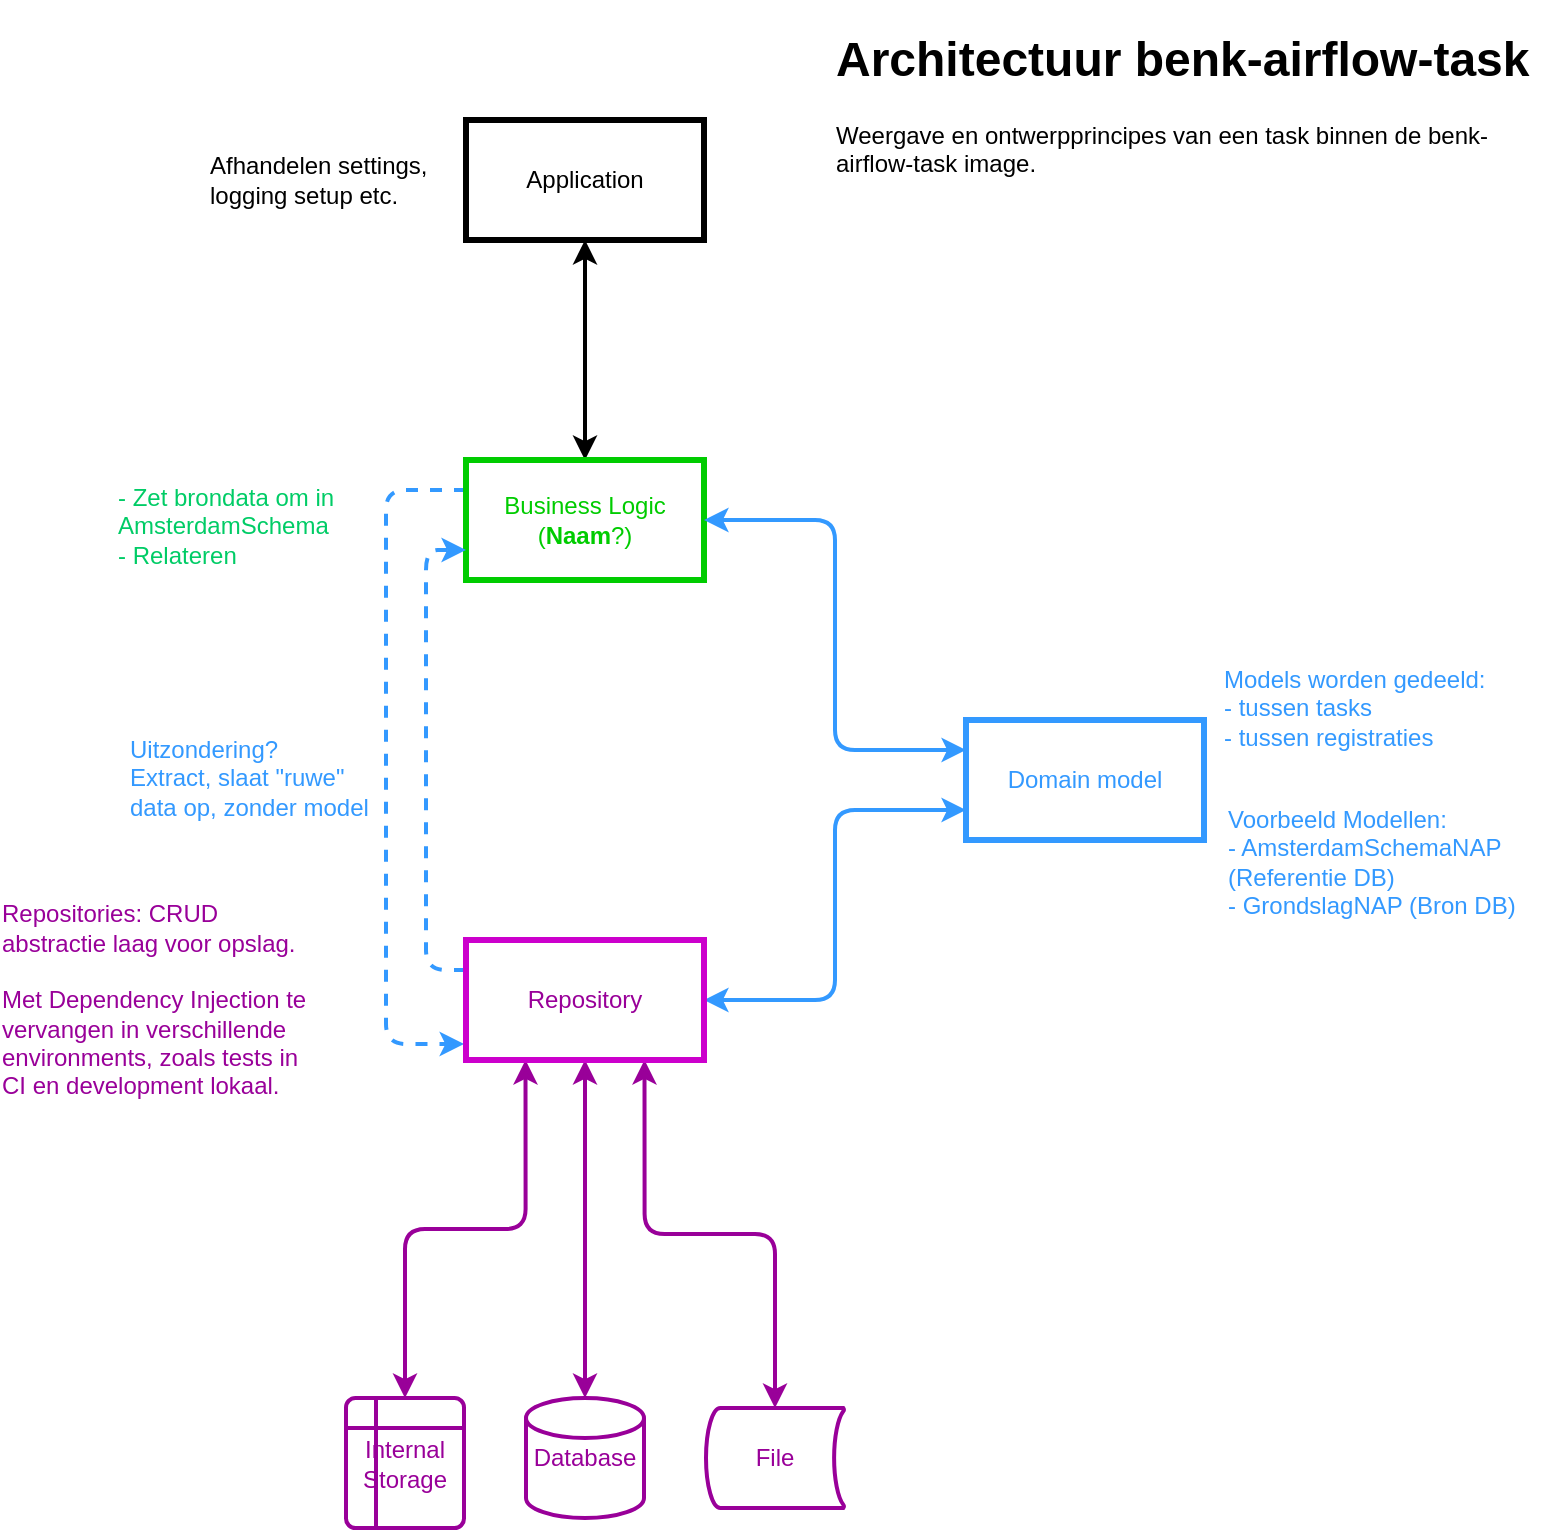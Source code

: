 <mxfile version="18.0.2" type="device"><diagram id="XV1WRbsD_eW0EVU75Rmp" name="Page-1"><mxGraphModel dx="2014" dy="2306" grid="1" gridSize="10" guides="1" tooltips="1" connect="1" arrows="1" fold="1" page="1" pageScale="1" pageWidth="827" pageHeight="1169" math="0" shadow="0"><root><mxCell id="0"/><mxCell id="1" parent="0"/><mxCell id="6iv-6gSPaU-PgOjpMxg4-1" value="&lt;h1&gt;Architectuur benk-airflow-task&lt;/h1&gt;&lt;p&gt;Weergave en ontwerpprincipes van een task binnen de benk-airflow-task image.&lt;/p&gt;" style="text;html=1;strokeColor=none;fillColor=none;spacing=5;spacingTop=-20;whiteSpace=wrap;overflow=hidden;rounded=0;" parent="1" vertex="1"><mxGeometry x="460" width="360" height="120" as="geometry"/></mxCell><mxCell id="6iv-6gSPaU-PgOjpMxg4-13" style="edgeStyle=orthogonalEdgeStyle;rounded=1;orthogonalLoop=1;jettySize=auto;html=1;exitX=0.5;exitY=1;exitDx=0;exitDy=0;entryX=0.5;entryY=0;entryDx=0;entryDy=0;startArrow=classic;startFill=1;strokeWidth=2;" parent="1" source="6iv-6gSPaU-PgOjpMxg4-2" target="6iv-6gSPaU-PgOjpMxg4-4" edge="1"><mxGeometry relative="1" as="geometry"/></mxCell><mxCell id="6iv-6gSPaU-PgOjpMxg4-2" value="Application" style="rounded=0;whiteSpace=wrap;html=1;strokeWidth=3;" parent="1" vertex="1"><mxGeometry x="280" y="50" width="119" height="60" as="geometry"/></mxCell><mxCell id="6iv-6gSPaU-PgOjpMxg4-29" style="edgeStyle=orthogonalEdgeStyle;rounded=1;orthogonalLoop=1;jettySize=auto;html=1;exitX=0;exitY=0.25;exitDx=0;exitDy=0;entryX=-0.008;entryY=0.867;entryDx=0;entryDy=0;entryPerimeter=0;dashed=1;fontColor=#000000;startArrow=none;startFill=0;strokeColor=#3399FF;strokeWidth=2;" parent="1" source="6iv-6gSPaU-PgOjpMxg4-4" target="6iv-6gSPaU-PgOjpMxg4-5" edge="1"><mxGeometry relative="1" as="geometry"><Array as="points"><mxPoint x="240" y="235"/><mxPoint x="240" y="512"/></Array></mxGeometry></mxCell><mxCell id="6iv-6gSPaU-PgOjpMxg4-4" value="Business Logic&lt;br&gt;(&lt;b&gt;Naam&lt;/b&gt;?)" style="rounded=0;whiteSpace=wrap;html=1;strokeWidth=3;strokeColor=#00CC00;fontColor=#00CC00;" parent="1" vertex="1"><mxGeometry x="280" y="220" width="119" height="60" as="geometry"/></mxCell><mxCell id="6iv-6gSPaU-PgOjpMxg4-11" style="edgeStyle=orthogonalEdgeStyle;rounded=1;orthogonalLoop=1;jettySize=auto;html=1;strokeWidth=2;startArrow=classic;startFill=1;entryX=0;entryY=0.75;entryDx=0;entryDy=0;fontColor=#3399FF;strokeColor=#3399FF;" parent="1" source="6iv-6gSPaU-PgOjpMxg4-5" target="6iv-6gSPaU-PgOjpMxg4-10" edge="1"><mxGeometry relative="1" as="geometry"><mxPoint x="570" y="419" as="targetPoint"/></mxGeometry></mxCell><mxCell id="6iv-6gSPaU-PgOjpMxg4-15" style="edgeStyle=orthogonalEdgeStyle;rounded=1;orthogonalLoop=1;jettySize=auto;html=1;exitX=0.75;exitY=1;exitDx=0;exitDy=0;startArrow=classic;startFill=1;strokeWidth=2;strokeColor=#990099;" parent="1" source="6iv-6gSPaU-PgOjpMxg4-5" target="6iv-6gSPaU-PgOjpMxg4-8" edge="1"><mxGeometry relative="1" as="geometry"/></mxCell><mxCell id="6iv-6gSPaU-PgOjpMxg4-16" style="edgeStyle=orthogonalEdgeStyle;rounded=1;orthogonalLoop=1;jettySize=auto;html=1;exitX=0.5;exitY=1;exitDx=0;exitDy=0;entryX=0.5;entryY=0;entryDx=0;entryDy=0;entryPerimeter=0;startArrow=classic;startFill=1;strokeWidth=2;strokeColor=#990099;" parent="1" source="6iv-6gSPaU-PgOjpMxg4-5" target="6iv-6gSPaU-PgOjpMxg4-6" edge="1"><mxGeometry relative="1" as="geometry"/></mxCell><mxCell id="6iv-6gSPaU-PgOjpMxg4-17" style="edgeStyle=orthogonalEdgeStyle;rounded=1;orthogonalLoop=1;jettySize=auto;html=1;exitX=0.25;exitY=1;exitDx=0;exitDy=0;entryX=0.5;entryY=0;entryDx=0;entryDy=0;startArrow=classic;startFill=1;strokeWidth=2;strokeColor=#990099;" parent="1" source="6iv-6gSPaU-PgOjpMxg4-5" target="6iv-6gSPaU-PgOjpMxg4-9" edge="1"><mxGeometry relative="1" as="geometry"/></mxCell><mxCell id="6iv-6gSPaU-PgOjpMxg4-20" style="edgeStyle=orthogonalEdgeStyle;rounded=1;orthogonalLoop=1;jettySize=auto;html=1;exitX=0;exitY=0.25;exitDx=0;exitDy=0;entryX=0;entryY=0.75;entryDx=0;entryDy=0;startArrow=none;startFill=0;strokeWidth=2;dashed=1;fontColor=#3399FF;strokeColor=#3399FF;" parent="1" source="6iv-6gSPaU-PgOjpMxg4-5" target="6iv-6gSPaU-PgOjpMxg4-4" edge="1"><mxGeometry relative="1" as="geometry"/></mxCell><mxCell id="6iv-6gSPaU-PgOjpMxg4-5" value="Repository" style="rounded=0;whiteSpace=wrap;html=1;strokeWidth=3;strokeColor=#CC00CC;fontColor=#990099;" parent="1" vertex="1"><mxGeometry x="280" y="460" width="119" height="60" as="geometry"/></mxCell><mxCell id="6iv-6gSPaU-PgOjpMxg4-6" value="Database" style="strokeWidth=2;html=1;shape=mxgraph.flowchart.database;whiteSpace=wrap;strokeColor=#990099;fontColor=#990099;" parent="1" vertex="1"><mxGeometry x="310" y="689" width="59" height="60" as="geometry"/></mxCell><mxCell id="6iv-6gSPaU-PgOjpMxg4-8" value="File" style="strokeWidth=2;html=1;shape=mxgraph.flowchart.stored_data;whiteSpace=wrap;strokeColor=#990099;fontColor=#990099;" parent="1" vertex="1"><mxGeometry x="400" y="694" width="69" height="50" as="geometry"/></mxCell><mxCell id="6iv-6gSPaU-PgOjpMxg4-9" value="Internal Storage" style="shape=internalStorage;whiteSpace=wrap;html=1;dx=15;dy=15;rounded=1;arcSize=8;strokeWidth=2;strokeColor=#990099;fontColor=#990099;" parent="1" vertex="1"><mxGeometry x="220" y="689" width="59" height="65" as="geometry"/></mxCell><mxCell id="6iv-6gSPaU-PgOjpMxg4-12" style="edgeStyle=orthogonalEdgeStyle;rounded=1;orthogonalLoop=1;jettySize=auto;html=1;entryX=1;entryY=0.5;entryDx=0;entryDy=0;startArrow=classic;startFill=1;strokeWidth=2;exitX=0;exitY=0.25;exitDx=0;exitDy=0;fontColor=#3399FF;strokeColor=#3399FF;" parent="1" source="6iv-6gSPaU-PgOjpMxg4-10" target="6iv-6gSPaU-PgOjpMxg4-4" edge="1"><mxGeometry relative="1" as="geometry"><mxPoint x="570" y="359" as="sourcePoint"/></mxGeometry></mxCell><mxCell id="6iv-6gSPaU-PgOjpMxg4-10" value="Domain model" style="rounded=0;whiteSpace=wrap;html=1;strokeWidth=3;strokeColor=#3399FF;fontColor=#3399FF;" parent="1" vertex="1"><mxGeometry x="530" y="350" width="119" height="60" as="geometry"/></mxCell><mxCell id="6iv-6gSPaU-PgOjpMxg4-18" value="Models worden gedeeld:&lt;br&gt;- tussen tasks&lt;br&gt;- tussen registraties" style="text;html=1;strokeColor=none;fillColor=none;align=left;verticalAlign=middle;whiteSpace=wrap;rounded=0;fontColor=#3399FF;" parent="1" vertex="1"><mxGeometry x="657" y="320" width="163" height="48" as="geometry"/></mxCell><mxCell id="6iv-6gSPaU-PgOjpMxg4-22" value="Uitzondering?&amp;nbsp;&lt;br&gt;Extract, slaat &quot;ruwe&quot; data op, zonder model" style="text;html=1;strokeColor=none;fillColor=none;align=left;verticalAlign=middle;whiteSpace=wrap;rounded=0;fontColor=#3399FF;" parent="1" vertex="1"><mxGeometry x="110" y="358" width="130" height="41" as="geometry"/></mxCell><mxCell id="6iv-6gSPaU-PgOjpMxg4-23" value="Voorbeeld Modellen:&lt;br&gt;- AmsterdamSchemaNAP (Referentie DB)&lt;br&gt;- GrondslagNAP (Bron DB)" style="text;html=1;strokeColor=none;fillColor=none;align=left;verticalAlign=middle;whiteSpace=wrap;rounded=0;fontColor=#3399FF;" parent="1" vertex="1"><mxGeometry x="658.5" y="388" width="161.5" height="65" as="geometry"/></mxCell><mxCell id="6iv-6gSPaU-PgOjpMxg4-24" value="- Zet brondata om in AmsterdamSchema&lt;br&gt;- Relateren" style="text;html=1;strokeColor=none;fillColor=none;align=left;verticalAlign=middle;whiteSpace=wrap;rounded=0;fontColor=#00CC66;" parent="1" vertex="1"><mxGeometry x="104" y="230" width="140" height="45" as="geometry"/></mxCell><mxCell id="6iv-6gSPaU-PgOjpMxg4-27" value="&lt;div style=&quot;text-align: left;&quot;&gt;Repositories: CRUD abstractie laag voor opslag.&lt;/div&gt;&lt;br&gt;&lt;div style=&quot;text-align: left;&quot;&gt;Met Dependency Injection te vervangen in verschillende environments, zoals tests in CI en development lokaal.&lt;/div&gt;" style="text;html=1;strokeColor=none;fillColor=none;align=center;verticalAlign=middle;whiteSpace=wrap;rounded=0;fontColor=#990099;" parent="1" vertex="1"><mxGeometry x="47" y="437.5" width="160" height="105" as="geometry"/></mxCell><mxCell id="6iv-6gSPaU-PgOjpMxg4-28" value="Afhandelen settings, logging setup etc." style="text;html=1;strokeColor=none;fillColor=none;align=left;verticalAlign=middle;whiteSpace=wrap;rounded=0;fontColor=#000000;" parent="1" vertex="1"><mxGeometry x="150" y="65" width="130" height="30" as="geometry"/></mxCell></root></mxGraphModel></diagram></mxfile>